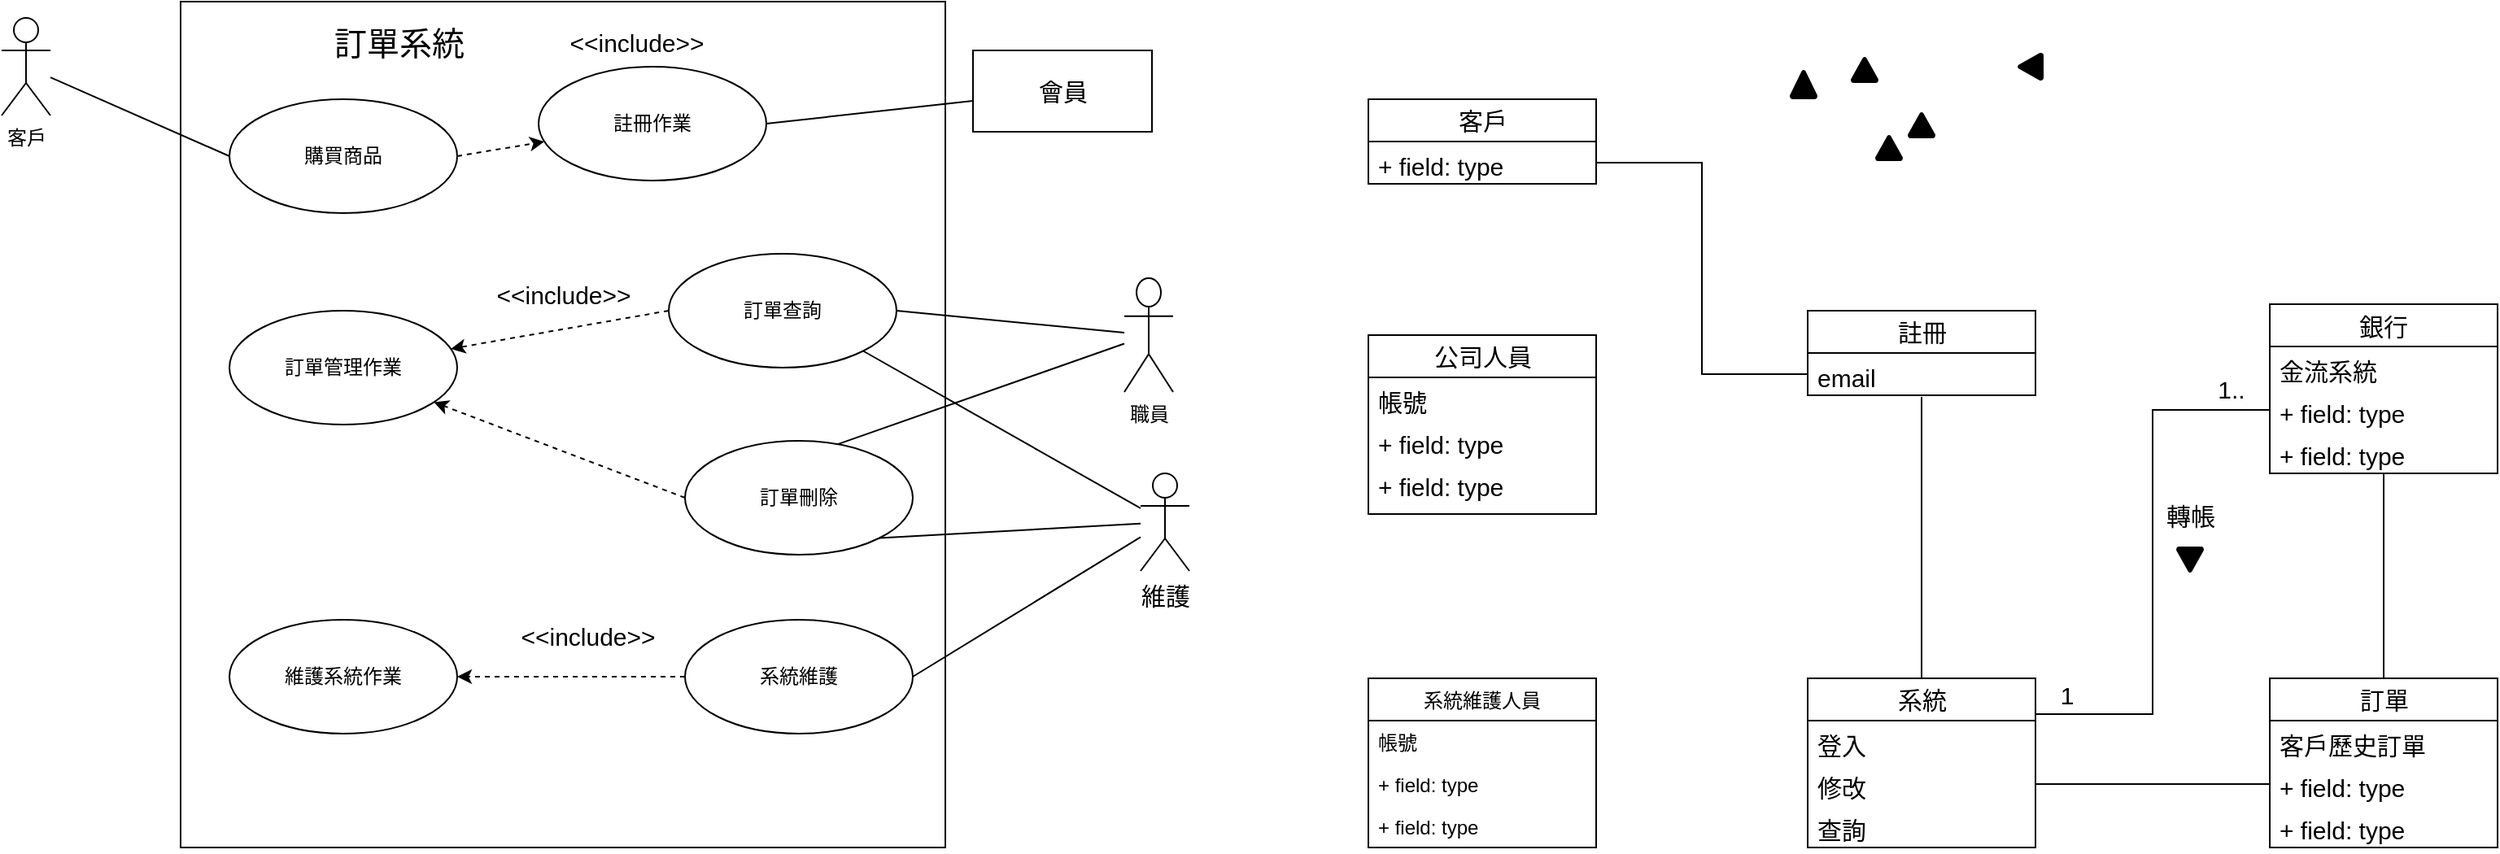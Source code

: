 <mxfile version="17.4.5" type="device" pages="3"><diagram id="V7DGzK6TTjDBdNX_tZ4m" name="(b) 小題"><mxGraphModel dx="956" dy="757" grid="1" gridSize="10" guides="1" tooltips="1" connect="1" arrows="1" fold="1" page="1" pageScale="1" pageWidth="827" pageHeight="1169" math="0" shadow="0"><root><mxCell id="0"/><mxCell id="1" parent="0"/><mxCell id="BtEmFREOYwrykYujSOAj-1" value="" style="verticalLabelPosition=bottom;verticalAlign=top;html=1;shape=mxgraph.basic.rect;fillColor2=none;strokeWidth=1;size=20;indent=0;" vertex="1" parent="1"><mxGeometry x="230" y="30" width="470" height="520" as="geometry"/></mxCell><mxCell id="BtEmFREOYwrykYujSOAj-2" value="職員" style="shape=umlActor;verticalLabelPosition=bottom;verticalAlign=top;fontStyle=0;html=1;" vertex="1" parent="1"><mxGeometry x="810" y="200" width="30" height="70" as="geometry"/></mxCell><mxCell id="BtEmFREOYwrykYujSOAj-4" style="edgeStyle=none;rounded=0;orthogonalLoop=1;jettySize=auto;html=1;exitX=1;exitY=0.5;exitDx=0;exitDy=0;fontSize=15;endArrow=none;endFill=0;" edge="1" parent="1" source="BtEmFREOYwrykYujSOAj-6" target="BtEmFREOYwrykYujSOAj-2"><mxGeometry relative="1" as="geometry"/></mxCell><mxCell id="BtEmFREOYwrykYujSOAj-5" style="edgeStyle=none;rounded=0;orthogonalLoop=1;jettySize=auto;html=1;exitX=1;exitY=1;exitDx=0;exitDy=0;fontSize=15;endArrow=none;endFill=0;" edge="1" parent="1" source="BtEmFREOYwrykYujSOAj-6" target="BtEmFREOYwrykYujSOAj-22"><mxGeometry relative="1" as="geometry"/></mxCell><mxCell id="BtEmFREOYwrykYujSOAj-31" style="rounded=0;orthogonalLoop=1;jettySize=auto;html=1;exitX=0;exitY=0.5;exitDx=0;exitDy=0;dashed=1;" edge="1" parent="1" source="BtEmFREOYwrykYujSOAj-6" target="BtEmFREOYwrykYujSOAj-30"><mxGeometry relative="1" as="geometry"/></mxCell><mxCell id="BtEmFREOYwrykYujSOAj-6" value="訂單查詢" style="ellipse;whiteSpace=wrap;html=1;" vertex="1" parent="1"><mxGeometry x="530" y="185" width="140" height="70" as="geometry"/></mxCell><mxCell id="BtEmFREOYwrykYujSOAj-7" style="edgeStyle=none;rounded=0;orthogonalLoop=1;jettySize=auto;html=1;exitX=0;exitY=0.5;exitDx=0;exitDy=0;endArrow=none;endFill=0;" edge="1" parent="1" source="BtEmFREOYwrykYujSOAj-9" target="BtEmFREOYwrykYujSOAj-14"><mxGeometry relative="1" as="geometry"/></mxCell><mxCell id="BtEmFREOYwrykYujSOAj-8" style="edgeStyle=none;rounded=0;orthogonalLoop=1;jettySize=auto;html=1;exitX=1;exitY=0.5;exitDx=0;exitDy=0;dashed=1;fontSize=20;endArrow=classic;endFill=1;" edge="1" parent="1" source="BtEmFREOYwrykYujSOAj-9" target="BtEmFREOYwrykYujSOAj-16"><mxGeometry relative="1" as="geometry"/></mxCell><mxCell id="BtEmFREOYwrykYujSOAj-9" value="購買商品" style="ellipse;whiteSpace=wrap;html=1;" vertex="1" parent="1"><mxGeometry x="260" y="90" width="140" height="70" as="geometry"/></mxCell><mxCell id="BtEmFREOYwrykYujSOAj-10" style="edgeStyle=none;rounded=0;orthogonalLoop=1;jettySize=auto;html=1;exitX=0;exitY=0.5;exitDx=0;exitDy=0;endArrow=none;endFill=0;" edge="1" parent="1" source="BtEmFREOYwrykYujSOAj-13" target="BtEmFREOYwrykYujSOAj-2"><mxGeometry relative="1" as="geometry"><mxPoint x="160" y="270" as="targetPoint"/></mxGeometry></mxCell><mxCell id="BtEmFREOYwrykYujSOAj-12" style="edgeStyle=none;rounded=0;orthogonalLoop=1;jettySize=auto;html=1;exitX=1;exitY=1;exitDx=0;exitDy=0;fontSize=15;endArrow=none;endFill=0;" edge="1" parent="1" source="BtEmFREOYwrykYujSOAj-13" target="BtEmFREOYwrykYujSOAj-22"><mxGeometry relative="1" as="geometry"/></mxCell><mxCell id="BtEmFREOYwrykYujSOAj-32" style="edgeStyle=none;rounded=0;orthogonalLoop=1;jettySize=auto;html=1;exitX=0;exitY=0.5;exitDx=0;exitDy=0;dashed=1;" edge="1" parent="1" source="BtEmFREOYwrykYujSOAj-13" target="BtEmFREOYwrykYujSOAj-30"><mxGeometry relative="1" as="geometry"/></mxCell><mxCell id="BtEmFREOYwrykYujSOAj-13" value="訂單刪除" style="ellipse;whiteSpace=wrap;html=1;" vertex="1" parent="1"><mxGeometry x="540" y="300" width="140" height="70" as="geometry"/></mxCell><mxCell id="BtEmFREOYwrykYujSOAj-14" value="客戶" style="shape=umlActor;verticalLabelPosition=bottom;verticalAlign=top;html=1;" vertex="1" parent="1"><mxGeometry x="120" y="40" width="30" height="60" as="geometry"/></mxCell><mxCell id="BtEmFREOYwrykYujSOAj-15" style="edgeStyle=none;rounded=0;orthogonalLoop=1;jettySize=auto;html=1;exitX=1;exitY=0.5;exitDx=0;exitDy=0;fontSize=15;endArrow=none;endFill=0;" edge="1" parent="1" source="BtEmFREOYwrykYujSOAj-16" target="BtEmFREOYwrykYujSOAj-21"><mxGeometry relative="1" as="geometry"/></mxCell><mxCell id="BtEmFREOYwrykYujSOAj-16" value="註冊作業" style="ellipse;whiteSpace=wrap;html=1;" vertex="1" parent="1"><mxGeometry x="450" y="70" width="140" height="70" as="geometry"/></mxCell><mxCell id="BtEmFREOYwrykYujSOAj-18" value="訂單系統" style="text;html=1;resizable=0;autosize=1;align=center;verticalAlign=middle;points=[];fillColor=none;strokeColor=none;rounded=0;fontSize=20;" vertex="1" parent="1"><mxGeometry x="314" y="40" width="100" height="30" as="geometry"/></mxCell><mxCell id="BtEmFREOYwrykYujSOAj-19" value="&amp;lt;&amp;lt;include&amp;gt;&amp;gt;" style="text;html=1;resizable=0;autosize=1;align=center;verticalAlign=middle;points=[];fillColor=none;strokeColor=none;rounded=0;fontSize=15;" vertex="1" parent="1"><mxGeometry x="460" y="45" width="100" height="20" as="geometry"/></mxCell><mxCell id="BtEmFREOYwrykYujSOAj-21" value="會員" style="html=1;fontSize=15;" vertex="1" parent="1"><mxGeometry x="717" y="60" width="110" height="50" as="geometry"/></mxCell><mxCell id="BtEmFREOYwrykYujSOAj-22" value="維護" style="shape=umlActor;verticalLabelPosition=bottom;verticalAlign=top;html=1;fontSize=15;" vertex="1" parent="1"><mxGeometry x="820" y="320" width="30" height="60" as="geometry"/></mxCell><mxCell id="BtEmFREOYwrykYujSOAj-23" style="edgeStyle=none;rounded=0;orthogonalLoop=1;jettySize=auto;html=1;exitX=1;exitY=0.5;exitDx=0;exitDy=0;fontSize=15;endArrow=none;endFill=0;" edge="1" parent="1" source="BtEmFREOYwrykYujSOAj-25" target="BtEmFREOYwrykYujSOAj-22"><mxGeometry relative="1" as="geometry"/></mxCell><mxCell id="BtEmFREOYwrykYujSOAj-24" style="edgeStyle=none;rounded=0;orthogonalLoop=1;jettySize=auto;html=1;exitX=0;exitY=0.5;exitDx=0;exitDy=0;fontSize=15;endArrow=classic;endFill=1;dashed=1;" edge="1" parent="1" source="BtEmFREOYwrykYujSOAj-25" target="BtEmFREOYwrykYujSOAj-26"><mxGeometry relative="1" as="geometry"/></mxCell><mxCell id="BtEmFREOYwrykYujSOAj-25" value="系統維護" style="ellipse;whiteSpace=wrap;html=1;" vertex="1" parent="1"><mxGeometry x="540" y="410" width="140" height="70" as="geometry"/></mxCell><mxCell id="BtEmFREOYwrykYujSOAj-26" value="維護系統作業" style="ellipse;whiteSpace=wrap;html=1;" vertex="1" parent="1"><mxGeometry x="260" y="410" width="140" height="70" as="geometry"/></mxCell><mxCell id="BtEmFREOYwrykYujSOAj-27" value="&amp;lt;&amp;lt;include&amp;gt;&amp;gt;" style="text;html=1;resizable=0;autosize=1;align=center;verticalAlign=middle;points=[];fillColor=none;strokeColor=none;rounded=0;fontSize=15;" vertex="1" parent="1"><mxGeometry x="430" y="410" width="100" height="20" as="geometry"/></mxCell><mxCell id="BtEmFREOYwrykYujSOAj-29" value="&amp;lt;&amp;lt;include&amp;gt;&amp;gt;" style="text;html=1;resizable=0;autosize=1;align=center;verticalAlign=middle;points=[];fillColor=none;strokeColor=none;rounded=0;fontSize=15;" vertex="1" parent="1"><mxGeometry x="415" y="200" width="100" height="20" as="geometry"/></mxCell><mxCell id="BtEmFREOYwrykYujSOAj-30" value="訂單管理作業" style="ellipse;whiteSpace=wrap;html=1;" vertex="1" parent="1"><mxGeometry x="260" y="220" width="140" height="70" as="geometry"/></mxCell><mxCell id="BtEmFREOYwrykYujSOAj-33" value="客戶" style="swimlane;fontStyle=0;childLayout=stackLayout;horizontal=1;startSize=26;fillColor=none;horizontalStack=0;resizeParent=1;resizeParentMax=0;resizeLast=0;collapsible=1;marginBottom=0;fontSize=15;html=1;" vertex="1" parent="1"><mxGeometry x="960" y="90" width="140" height="52" as="geometry"/></mxCell><mxCell id="BtEmFREOYwrykYujSOAj-34" value="+ field: type" style="text;strokeColor=none;fillColor=none;align=left;verticalAlign=top;spacingLeft=4;spacingRight=4;overflow=hidden;rotatable=0;points=[[0,0.5],[1,0.5]];portConstraint=eastwest;fontSize=15;html=1;" vertex="1" parent="BtEmFREOYwrykYujSOAj-33"><mxGeometry y="26" width="140" height="26" as="geometry"/></mxCell><mxCell id="BtEmFREOYwrykYujSOAj-37" value="公司人員" style="swimlane;fontStyle=0;childLayout=stackLayout;horizontal=1;startSize=26;fillColor=none;horizontalStack=0;resizeParent=1;resizeParentMax=0;resizeLast=0;collapsible=1;marginBottom=0;fontSize=15;html=1;" vertex="1" parent="1"><mxGeometry x="960" y="235" width="140" height="110" as="geometry"/></mxCell><mxCell id="BtEmFREOYwrykYujSOAj-38" value="帳號" style="text;strokeColor=none;fillColor=none;align=left;verticalAlign=top;spacingLeft=4;spacingRight=4;overflow=hidden;rotatable=0;points=[[0,0.5],[1,0.5]];portConstraint=eastwest;fontSize=15;html=1;" vertex="1" parent="BtEmFREOYwrykYujSOAj-37"><mxGeometry y="26" width="140" height="26" as="geometry"/></mxCell><mxCell id="BtEmFREOYwrykYujSOAj-39" value="+ field: type" style="text;strokeColor=none;fillColor=none;align=left;verticalAlign=top;spacingLeft=4;spacingRight=4;overflow=hidden;rotatable=0;points=[[0,0.5],[1,0.5]];portConstraint=eastwest;fontSize=15;html=1;" vertex="1" parent="BtEmFREOYwrykYujSOAj-37"><mxGeometry y="52" width="140" height="26" as="geometry"/></mxCell><mxCell id="BtEmFREOYwrykYujSOAj-40" value="+ field: type" style="text;strokeColor=none;fillColor=none;align=left;verticalAlign=top;spacingLeft=4;spacingRight=4;overflow=hidden;rotatable=0;points=[[0,0.5],[1,0.5]];portConstraint=eastwest;fontSize=15;html=1;" vertex="1" parent="BtEmFREOYwrykYujSOAj-37"><mxGeometry y="78" width="140" height="32" as="geometry"/></mxCell><mxCell id="BtEmFREOYwrykYujSOAj-60" style="edgeStyle=none;rounded=0;orthogonalLoop=1;jettySize=auto;html=1;exitX=0.75;exitY=0;exitDx=0;exitDy=0;fontSize=15;endArrow=none;endFill=0;" edge="1" parent="1"><mxGeometry relative="1" as="geometry"><mxPoint x="1305" y="53" as="sourcePoint"/><mxPoint x="1305" y="53" as="targetPoint"/></mxGeometry></mxCell><mxCell id="BtEmFREOYwrykYujSOAj-61" value="系統維護人員" style="swimlane;fontStyle=0;childLayout=stackLayout;horizontal=1;startSize=26;fillColor=none;horizontalStack=0;resizeParent=1;resizeParentMax=0;resizeLast=0;collapsible=1;marginBottom=0;" vertex="1" parent="1"><mxGeometry x="960" y="446" width="140" height="104" as="geometry"/></mxCell><mxCell id="BtEmFREOYwrykYujSOAj-62" value="帳號" style="text;strokeColor=none;fillColor=none;align=left;verticalAlign=top;spacingLeft=4;spacingRight=4;overflow=hidden;rotatable=0;points=[[0,0.5],[1,0.5]];portConstraint=eastwest;" vertex="1" parent="BtEmFREOYwrykYujSOAj-61"><mxGeometry y="26" width="140" height="26" as="geometry"/></mxCell><mxCell id="BtEmFREOYwrykYujSOAj-63" value="+ field: type" style="text;strokeColor=none;fillColor=none;align=left;verticalAlign=top;spacingLeft=4;spacingRight=4;overflow=hidden;rotatable=0;points=[[0,0.5],[1,0.5]];portConstraint=eastwest;" vertex="1" parent="BtEmFREOYwrykYujSOAj-61"><mxGeometry y="52" width="140" height="26" as="geometry"/></mxCell><mxCell id="BtEmFREOYwrykYujSOAj-64" value="+ field: type" style="text;strokeColor=none;fillColor=none;align=left;verticalAlign=top;spacingLeft=4;spacingRight=4;overflow=hidden;rotatable=0;points=[[0,0.5],[1,0.5]];portConstraint=eastwest;" vertex="1" parent="BtEmFREOYwrykYujSOAj-61"><mxGeometry y="78" width="140" height="26" as="geometry"/></mxCell><mxCell id="BtEmFREOYwrykYujSOAj-99" style="edgeStyle=orthogonalEdgeStyle;rounded=0;orthogonalLoop=1;jettySize=auto;html=1;exitX=0.5;exitY=0;exitDx=0;exitDy=0;entryX=0.5;entryY=1;entryDx=0;entryDy=0;entryPerimeter=0;fontSize=15;endArrow=none;endFill=0;" edge="1" parent="1" source="BtEmFREOYwrykYujSOAj-66" target="BtEmFREOYwrykYujSOAj-98"><mxGeometry relative="1" as="geometry"/></mxCell><mxCell id="BtEmFREOYwrykYujSOAj-66" value="訂單" style="swimlane;fontStyle=0;childLayout=stackLayout;horizontal=1;startSize=26;fillColor=none;horizontalStack=0;resizeParent=1;resizeParentMax=0;resizeLast=0;collapsible=1;marginBottom=0;fontSize=15;html=1;" vertex="1" parent="1"><mxGeometry x="1514" y="446" width="140" height="104" as="geometry"/></mxCell><mxCell id="BtEmFREOYwrykYujSOAj-67" value="客戶歷史訂單" style="text;strokeColor=none;fillColor=none;align=left;verticalAlign=top;spacingLeft=4;spacingRight=4;overflow=hidden;rotatable=0;points=[[0,0.5],[1,0.5]];portConstraint=eastwest;fontSize=15;html=1;" vertex="1" parent="BtEmFREOYwrykYujSOAj-66"><mxGeometry y="26" width="140" height="26" as="geometry"/></mxCell><mxCell id="BtEmFREOYwrykYujSOAj-68" value="+ field: type" style="text;strokeColor=none;fillColor=none;align=left;verticalAlign=top;spacingLeft=4;spacingRight=4;overflow=hidden;rotatable=0;points=[[0,0.5],[1,0.5]];portConstraint=eastwest;fontSize=15;html=1;" vertex="1" parent="BtEmFREOYwrykYujSOAj-66"><mxGeometry y="52" width="140" height="26" as="geometry"/></mxCell><mxCell id="BtEmFREOYwrykYujSOAj-69" value="+ field: type" style="text;strokeColor=none;fillColor=none;align=left;verticalAlign=top;spacingLeft=4;spacingRight=4;overflow=hidden;rotatable=0;points=[[0,0.5],[1,0.5]];portConstraint=eastwest;fontSize=15;html=1;" vertex="1" parent="BtEmFREOYwrykYujSOAj-66"><mxGeometry y="78" width="140" height="26" as="geometry"/></mxCell><mxCell id="BtEmFREOYwrykYujSOAj-74" value="註冊" style="swimlane;fontStyle=0;childLayout=stackLayout;horizontal=1;startSize=26;fillColor=none;horizontalStack=0;resizeParent=1;resizeParentMax=0;resizeLast=0;collapsible=1;marginBottom=0;fontSize=15;html=1;" vertex="1" parent="1"><mxGeometry x="1230" y="220" width="140" height="52" as="geometry"/></mxCell><mxCell id="BtEmFREOYwrykYujSOAj-75" value="email&lt;br&gt;" style="text;strokeColor=none;fillColor=none;align=left;verticalAlign=top;spacingLeft=4;spacingRight=4;overflow=hidden;rotatable=0;points=[[0,0.5],[1,0.5]];portConstraint=eastwest;fontSize=15;html=1;" vertex="1" parent="BtEmFREOYwrykYujSOAj-74"><mxGeometry y="26" width="140" height="26" as="geometry"/></mxCell><mxCell id="BtEmFREOYwrykYujSOAj-120" style="edgeStyle=orthogonalEdgeStyle;rounded=0;orthogonalLoop=1;jettySize=auto;html=1;exitX=0.5;exitY=0;exitDx=0;exitDy=0;entryX=0.5;entryY=1.038;entryDx=0;entryDy=0;entryPerimeter=0;fontSize=15;endArrow=none;endFill=0;" edge="1" parent="1" source="BtEmFREOYwrykYujSOAj-79" target="BtEmFREOYwrykYujSOAj-75"><mxGeometry relative="1" as="geometry"/></mxCell><mxCell id="BtEmFREOYwrykYujSOAj-79" value="系統" style="swimlane;fontStyle=0;childLayout=stackLayout;horizontal=1;startSize=26;fillColor=none;horizontalStack=0;resizeParent=1;resizeParentMax=0;resizeLast=0;collapsible=1;marginBottom=0;fontSize=15;html=1;" vertex="1" parent="1"><mxGeometry x="1230" y="446" width="140" height="104" as="geometry"/></mxCell><mxCell id="BtEmFREOYwrykYujSOAj-80" value="登入" style="text;strokeColor=none;fillColor=none;align=left;verticalAlign=top;spacingLeft=4;spacingRight=4;overflow=hidden;rotatable=0;points=[[0,0.5],[1,0.5]];portConstraint=eastwest;fontSize=15;html=1;" vertex="1" parent="BtEmFREOYwrykYujSOAj-79"><mxGeometry y="26" width="140" height="26" as="geometry"/></mxCell><mxCell id="BtEmFREOYwrykYujSOAj-81" value="修改" style="text;strokeColor=none;fillColor=none;align=left;verticalAlign=top;spacingLeft=4;spacingRight=4;overflow=hidden;rotatable=0;points=[[0,0.5],[1,0.5]];portConstraint=eastwest;fontSize=15;html=1;" vertex="1" parent="BtEmFREOYwrykYujSOAj-79"><mxGeometry y="52" width="140" height="26" as="geometry"/></mxCell><mxCell id="BtEmFREOYwrykYujSOAj-82" value="查詢" style="text;strokeColor=none;fillColor=none;align=left;verticalAlign=top;spacingLeft=4;spacingRight=4;overflow=hidden;rotatable=0;points=[[0,0.5],[1,0.5]];portConstraint=eastwest;fontSize=15;html=1;" vertex="1" parent="BtEmFREOYwrykYujSOAj-79"><mxGeometry y="78" width="140" height="26" as="geometry"/></mxCell><mxCell id="BtEmFREOYwrykYujSOAj-85" style="edgeStyle=none;rounded=0;orthogonalLoop=1;jettySize=auto;html=1;exitX=0.75;exitY=0;exitDx=0;exitDy=0;fontSize=15;endArrow=none;endFill=0;" edge="1" parent="1" source="BtEmFREOYwrykYujSOAj-74" target="BtEmFREOYwrykYujSOAj-74"><mxGeometry relative="1" as="geometry"/></mxCell><mxCell id="BtEmFREOYwrykYujSOAj-93" value="&lt;span style=&quot;font-size: 15px&quot;&gt;轉帳&lt;/span&gt;" style="text;html=1;resizable=0;autosize=1;align=center;verticalAlign=middle;points=[];fillColor=none;strokeColor=none;rounded=0;" vertex="1" parent="1"><mxGeometry x="1440" y="336" width="50" height="20" as="geometry"/></mxCell><mxCell id="BtEmFREOYwrykYujSOAj-95" value="銀行" style="swimlane;fontStyle=0;childLayout=stackLayout;horizontal=1;startSize=26;fillColor=none;horizontalStack=0;resizeParent=1;resizeParentMax=0;resizeLast=0;collapsible=1;marginBottom=0;fontSize=15;" vertex="1" parent="1"><mxGeometry x="1514" y="216" width="140" height="104" as="geometry"/></mxCell><mxCell id="BtEmFREOYwrykYujSOAj-96" value="金流系統" style="text;strokeColor=none;fillColor=none;align=left;verticalAlign=top;spacingLeft=4;spacingRight=4;overflow=hidden;rotatable=0;points=[[0,0.5],[1,0.5]];portConstraint=eastwest;fontSize=15;" vertex="1" parent="BtEmFREOYwrykYujSOAj-95"><mxGeometry y="26" width="140" height="26" as="geometry"/></mxCell><mxCell id="BtEmFREOYwrykYujSOAj-97" value="+ field: type" style="text;strokeColor=none;fillColor=none;align=left;verticalAlign=top;spacingLeft=4;spacingRight=4;overflow=hidden;rotatable=0;points=[[0,0.5],[1,0.5]];portConstraint=eastwest;fontSize=15;" vertex="1" parent="BtEmFREOYwrykYujSOAj-95"><mxGeometry y="52" width="140" height="26" as="geometry"/></mxCell><mxCell id="BtEmFREOYwrykYujSOAj-98" value="+ field: type" style="text;strokeColor=none;fillColor=none;align=left;verticalAlign=top;spacingLeft=4;spacingRight=4;overflow=hidden;rotatable=0;points=[[0,0.5],[1,0.5]];portConstraint=eastwest;fontSize=15;" vertex="1" parent="BtEmFREOYwrykYujSOAj-95"><mxGeometry y="78" width="140" height="26" as="geometry"/></mxCell><mxCell id="BtEmFREOYwrykYujSOAj-101" value="" style="strokeWidth=2;html=1;shape=mxgraph.flowchart.extract_or_measurement;whiteSpace=wrap;fontSize=15;fillColor=#000000;direction=west;" vertex="1" parent="1"><mxGeometry x="1457.5" y="366" width="15" height="14" as="geometry"/></mxCell><mxCell id="BtEmFREOYwrykYujSOAj-103" value="" style="strokeWidth=2;html=1;shape=mxgraph.flowchart.extract_or_measurement;whiteSpace=wrap;fontSize=15;fillColor=#000000;" vertex="1" parent="1"><mxGeometry x="1292.5" y="99" width="15" height="14" as="geometry"/></mxCell><mxCell id="BtEmFREOYwrykYujSOAj-104" value="" style="strokeWidth=2;html=1;shape=mxgraph.flowchart.extract_or_measurement;whiteSpace=wrap;fontSize=15;fillColor=#000000;" vertex="1" parent="1"><mxGeometry x="1272.5" y="113" width="15" height="14" as="geometry"/></mxCell><mxCell id="BtEmFREOYwrykYujSOAj-105" value="" style="strokeWidth=2;html=1;shape=mxgraph.flowchart.extract_or_measurement;whiteSpace=wrap;fontSize=15;fillColor=#000000;" vertex="1" parent="1"><mxGeometry x="1220" y="73" width="15" height="16" as="geometry"/></mxCell><mxCell id="BtEmFREOYwrykYujSOAj-106" value="" style="strokeWidth=2;html=1;shape=mxgraph.flowchart.extract_or_measurement;whiteSpace=wrap;fontSize=15;fillColor=#000000;" vertex="1" parent="1"><mxGeometry x="1257.5" y="65" width="15" height="14" as="geometry"/></mxCell><mxCell id="BtEmFREOYwrykYujSOAj-107" value="" style="strokeWidth=2;html=1;shape=mxgraph.flowchart.extract_or_measurement;whiteSpace=wrap;fontSize=15;fillColor=#000000;rotation=0;direction=north;" vertex="1" parent="1"><mxGeometry x="1360" y="62.5" width="14" height="15" as="geometry"/></mxCell><mxCell id="BtEmFREOYwrykYujSOAj-110" style="edgeStyle=orthogonalEdgeStyle;rounded=0;orthogonalLoop=1;jettySize=auto;html=1;exitX=1;exitY=0.5;exitDx=0;exitDy=0;entryX=0;entryY=0.5;entryDx=0;entryDy=0;fontSize=15;endArrow=none;endFill=0;" edge="1" parent="1" source="BtEmFREOYwrykYujSOAj-81" target="BtEmFREOYwrykYujSOAj-68"><mxGeometry relative="1" as="geometry"/></mxCell><mxCell id="BtEmFREOYwrykYujSOAj-111" style="edgeStyle=orthogonalEdgeStyle;rounded=0;orthogonalLoop=1;jettySize=auto;html=1;exitX=0;exitY=0.5;exitDx=0;exitDy=0;entryX=1;entryY=-0.154;entryDx=0;entryDy=0;entryPerimeter=0;fontSize=15;endArrow=none;endFill=0;" edge="1" parent="1" source="BtEmFREOYwrykYujSOAj-97" target="BtEmFREOYwrykYujSOAj-80"><mxGeometry relative="1" as="geometry"/></mxCell><mxCell id="BtEmFREOYwrykYujSOAj-113" value="1.." style="text;html=1;resizable=0;autosize=1;align=center;verticalAlign=middle;points=[];fillColor=none;strokeColor=none;rounded=0;fontSize=15;" vertex="1" parent="1"><mxGeometry x="1475" y="258" width="30" height="20" as="geometry"/></mxCell><mxCell id="BtEmFREOYwrykYujSOAj-114" value="1" style="text;html=1;resizable=0;autosize=1;align=center;verticalAlign=middle;points=[];fillColor=none;strokeColor=none;rounded=0;fontSize=15;" vertex="1" parent="1"><mxGeometry x="1379" y="446" width="20" height="20" as="geometry"/></mxCell><mxCell id="BtEmFREOYwrykYujSOAj-119" style="edgeStyle=orthogonalEdgeStyle;rounded=0;orthogonalLoop=1;jettySize=auto;html=1;exitX=1;exitY=0.5;exitDx=0;exitDy=0;entryX=0;entryY=0.5;entryDx=0;entryDy=0;fontSize=15;endArrow=none;endFill=0;" edge="1" parent="1" source="BtEmFREOYwrykYujSOAj-34" target="BtEmFREOYwrykYujSOAj-75"><mxGeometry relative="1" as="geometry"/></mxCell></root></mxGraphModel></diagram><diagram id="BZPio_Jj3uGKRLuExNS9" name="(d) 小題"><mxGraphModel dx="1422" dy="689" grid="1" gridSize="10" guides="1" tooltips="1" connect="1" arrows="1" fold="1" page="1" pageScale="1" pageWidth="827" pageHeight="1169" math="0" shadow="0"><root><mxCell id="Udvxj7O8KsXDByOM07qp-0"/><mxCell id="Udvxj7O8KsXDByOM07qp-1" parent="Udvxj7O8KsXDByOM07qp-0"/></root></mxGraphModel></diagram><diagram id="FHXIc3Kpj9RXKwcUpcDl" name="(e) 小題"><mxGraphModel dx="1422" dy="689" grid="1" gridSize="10" guides="1" tooltips="1" connect="1" arrows="1" fold="1" page="1" pageScale="1" pageWidth="827" pageHeight="1169" math="0" shadow="0"><root><mxCell id="0"/><mxCell id="1" parent="0"/></root></mxGraphModel></diagram></mxfile>
